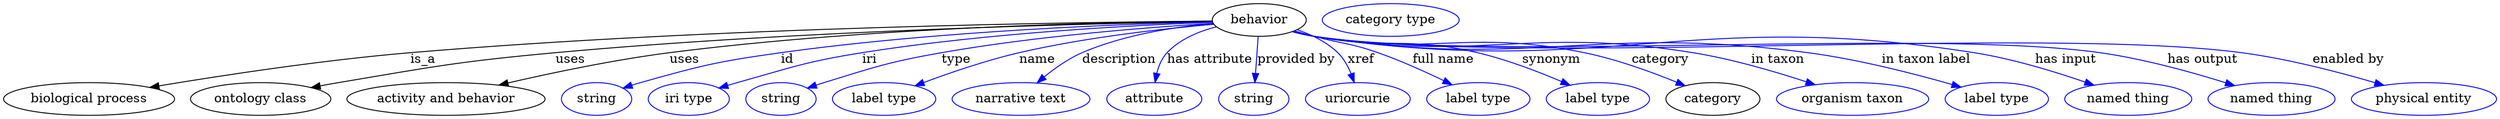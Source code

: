 digraph {
	graph [bb="0,0,2728.9,123"];
	node [label="\N"];
	behavior	[height=0.5,
		label=behavior,
		pos="1373.6,105",
		width=1.4263];
	"biological process"	[height=0.5,
		pos="93.592,18",
		width=2.5998];
	behavior -> "biological process"	[label=is_a,
		lp="460.59,61.5",
		pos="e,160.03,30.696 1322.2,103.73 1181.8,102.65 779.59,97.115 446.59,69 350.92,60.922 241.58,44.275 170.27,32.41"];
	"ontology class"	[height=0.5,
		pos="281.59,18",
		width=2.1304];
	behavior -> "ontology class"	[label=uses,
		lp="622.09,61.5",
		pos="e,336.83,30.548 1322.3,103.28 1198.6,101.21 874.74,93.662 605.59,69 498.81,59.216 472.32,53.856 366.59,36 360.26,34.931 353.68,33.746 \
347.11,32.514"];
	"activity and behavior"	[height=0.5,
		pos="484.59,18",
		width=3.015];
	behavior -> "activity and behavior"	[label=uses,
		lp="747.09,61.5",
		pos="e,542.84,33.344 1322.1,103.74 1212.7,102.64 949.32,97.029 730.59,69 669.93,61.226 601.85,46.951 552.72,35.637"];
	id	[color=blue,
		height=0.5,
		label=string,
		pos="649.59,18",
		width=1.0652];
	behavior -> id	[color=blue,
		label=id,
		lp="861.59,61.5",
		pos="e,678.58,29.966 1322.5,102.92 1229.2,100.43 1025,92.539 854.59,69 783.96,59.244 766.24,55.278 697.59,36 694.49,35.128 691.29,34.158 \
688.09,33.138",
		style=solid];
	iri	[color=blue,
		height=0.5,
		label="iri type",
		pos="750.59,18",
		width=1.2277];
	behavior -> iri	[color=blue,
		label=iri,
		lp="948.59,61.5",
		pos="e,784.14,29.97 1322.6,102.48 1241.3,99.467 1077.6,91.02 940.59,69 889.43,60.777 832.08,44.705 793.9,32.996",
		style=solid];
	type	[color=blue,
		height=0.5,
		label=string,
		pos="851.59,18",
		width=1.0652];
	behavior -> type	[color=blue,
		label=type,
		lp="1042.6,61.5",
		pos="e,880.53,29.953 1323.3,101.33 1255.5,97.178 1131.2,87.65 1026.6,69 968.75,58.689 954.72,53.344 898.59,36 895.83,35.147 893,34.229 \
890.15,33.277",
		style=solid];
	name	[color=blue,
		height=0.5,
		label="label type",
		pos="964.59,18",
		width=1.5707];
	behavior -> name	[color=blue,
		label=name,
		lp="1130.6,61.5",
		pos="e,997.96,32.545 1323.6,100.31 1270.3,95.686 1183.7,86.199 1110.6,69 1075.1,60.646 1036.1,47.041 1007.3,36.13",
		style=solid];
	description	[color=blue,
		height=0.5,
		label="narrative text",
		pos="1114.6,18",
		width=2.0943];
	behavior -> description	[color=blue,
		label=description,
		lp="1220.1,61.5",
		pos="e,1131.6,35.762 1323,101.45 1282.7,97.896 1225.6,89.381 1179.6,69 1165,62.549 1150.8,52.19 1139.4,42.57",
		style=solid];
	"has attribute"	[color=blue,
		height=0.5,
		label=attribute,
		pos="1259.6,18",
		width=1.4443];
	behavior -> "has attribute"	[color=blue,
		label="has attribute",
		lp="1319.6,61.5",
		pos="e,1260.1,36.228 1326.5,97.597 1307.4,92.721 1286.6,84.131 1272.6,69 1266.9,62.793 1263.6,54.382 1261.7,46.23",
		style=solid];
	"provided by"	[color=blue,
		height=0.5,
		label=string,
		pos="1367.6,18",
		width=1.0652];
	behavior -> "provided by"	[color=blue,
		label="provided by",
		lp="1414.1,61.5",
		pos="e,1368.8,36.175 1372.4,86.799 1371.6,75.163 1370.5,59.548 1369.5,46.237",
		style=solid];
	xref	[color=blue,
		height=0.5,
		label=uriorcurie,
		pos="1481.6,18",
		width=1.5887];
	behavior -> xref	[color=blue,
		label=xref,
		lp="1485.1,61.5",
		pos="e,1477.6,36.207 1415,94.302 1430.5,88.96 1447.3,80.912 1459.6,69 1466.1,62.632 1470.9,53.979 1474.2,45.661",
		style=solid];
	"full name"	[color=blue,
		height=0.5,
		label="label type",
		pos="1613.6,18",
		width=1.5707];
	behavior -> "full name"	[color=blue,
		label="full name",
		lp="1575.1,61.5",
		pos="e,1584.8,33.792 1412,92.978 1419.1,90.958 1426.6,88.892 1433.6,87 1464.6,78.621 1473.3,79.687 1503.6,69 1528.1,60.345 1554.7,48.343 \
1575.6,38.267",
		style=solid];
	synonym	[color=blue,
		height=0.5,
		label="label type",
		pos="1744.6,18",
		width=1.5707];
	behavior -> synonym	[color=blue,
		label=synonym,
		lp="1693.6,61.5",
		pos="e,1714.1,33.171 1410.5,92.45 1418.1,90.386 1426,88.438 1433.6,87 1512.1,72.044 1534.8,87.318 1612.6,69 1644.4,61.508 1678.9,48.239 \
1704.7,37.253",
		style=solid];
	category	[height=0.5,
		pos="1870.6,18",
		width=1.4263];
	behavior -> category	[color=blue,
		label=category,
		lp="1813.1,61.5",
		pos="e,1840.2,32.574 1410.1,92.303 1417.8,90.223 1425.9,88.307 1433.6,87 1563.5,64.908 1600.4,95.282 1729.6,69 1764.8,61.842 1803.1,47.84 \
1830.8,36.47",
		style=solid];
	"in taxon"	[color=blue,
		height=0.5,
		label="organism taxon",
		pos="2023.6,18",
		width=2.3109];
	behavior -> "in taxon"	[color=blue,
		label="in taxon",
		lp="1941.6,61.5",
		pos="e,1982.5,33.714 1410.1,92.199 1417.8,90.127 1425.9,88.24 1433.6,87 1615.9,57.638 1666.4,98.563 1848.6,69 1891.2,62.092 1938.1,48.332 \
1972.6,36.993",
		style=solid];
	"in taxon label"	[color=blue,
		height=0.5,
		label="label type",
		pos="2181.6,18",
		width=1.5707];
	behavior -> "in taxon label"	[color=blue,
		label="in taxon label",
		lp="2104.1,61.5",
		pos="e,2142.4,31.095 1409.8,92.225 1417.5,90.123 1425.8,88.218 1433.6,87 1671.3,49.936 1736.1,100.56 1974.6,69 2029.6,61.725 2091.2,45.813 \
2132.8,33.881",
		style=solid];
	"has input"	[color=blue,
		height=0.5,
		label="named thing",
		pos="2325.6,18",
		width=1.9318];
	behavior -> "has input"	[color=blue,
		label="has input",
		lp="2257.1,61.5",
		pos="e,2288,33.231 1409.8,92.175 1417.5,90.076 1425.8,88.185 1433.6,87 1751.4,38.809 1839.1,119.03 2156.6,69 2198.7,62.369 2245,48.157 \
2278.5,36.574",
		style=solid];
	"has output"	[color=blue,
		height=0.5,
		label="named thing",
		pos="2482.6,18",
		width=1.9318];
	behavior -> "has output"	[color=blue,
		label="has output",
		lp="2407.1,61.5",
		pos="e,2442.1,32.786 1409.8,92.151 1417.5,90.054 1425.8,88.169 1433.6,87 1622.9,58.685 2105.1,95.785 2294.6,69 2342.2,62.274 2394.9,47.579 \
2432.4,35.851",
		style=solid];
	"enabled by"	[color=blue,
		height=0.5,
		label="physical entity",
		pos="2649.6,18",
		width=2.2026];
	behavior -> "enabled by"	[color=blue,
		label="enabled by",
		lp="2567.1,61.5",
		pos="e,2605.7,33.05 1409.8,92.132 1417.5,90.036 1425.8,88.157 1433.6,87 1657,53.946 2225.7,98.575 2449.6,69 2500,62.345 2556,47.694 2595.9,\
35.963",
		style=solid];
	"named thing_category"	[color=blue,
		height=0.5,
		label="category type",
		pos="1517.6,105",
		width=2.0762];
}
